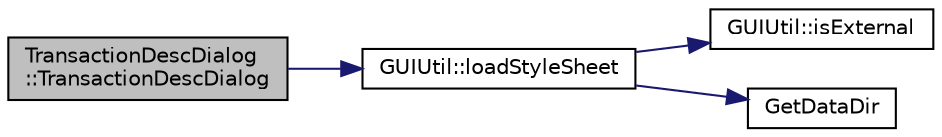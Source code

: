 digraph "TransactionDescDialog::TransactionDescDialog"
{
  edge [fontname="Helvetica",fontsize="10",labelfontname="Helvetica",labelfontsize="10"];
  node [fontname="Helvetica",fontsize="10",shape=record];
  rankdir="LR";
  Node0 [label="TransactionDescDialog\l::TransactionDescDialog",height=0.2,width=0.4,color="black", fillcolor="grey75", style="filled", fontcolor="black"];
  Node0 -> Node1 [color="midnightblue",fontsize="10",style="solid",fontname="Helvetica"];
  Node1 [label="GUIUtil::loadStyleSheet",height=0.2,width=0.4,color="black", fillcolor="white", style="filled",URL="$namespace_g_u_i_util.html#a2e749681627868ac0f70c0c8aa1dcb32",tooltip="Load global CSS theme. "];
  Node1 -> Node2 [color="midnightblue",fontsize="10",style="solid",fontname="Helvetica"];
  Node2 [label="GUIUtil::isExternal",height=0.2,width=0.4,color="black", fillcolor="white", style="filled",URL="$namespace_g_u_i_util.html#a2e5ef5c3c42eeecfc616aeae7cba0488",tooltip="Check whether a theme is not build-in. "];
  Node1 -> Node3 [color="midnightblue",fontsize="10",style="solid",fontname="Helvetica"];
  Node3 [label="GetDataDir",height=0.2,width=0.4,color="black", fillcolor="white", style="filled",URL="$util_8cpp.html#ab83866a054745d4b30a3948a1b44beba"];
}
